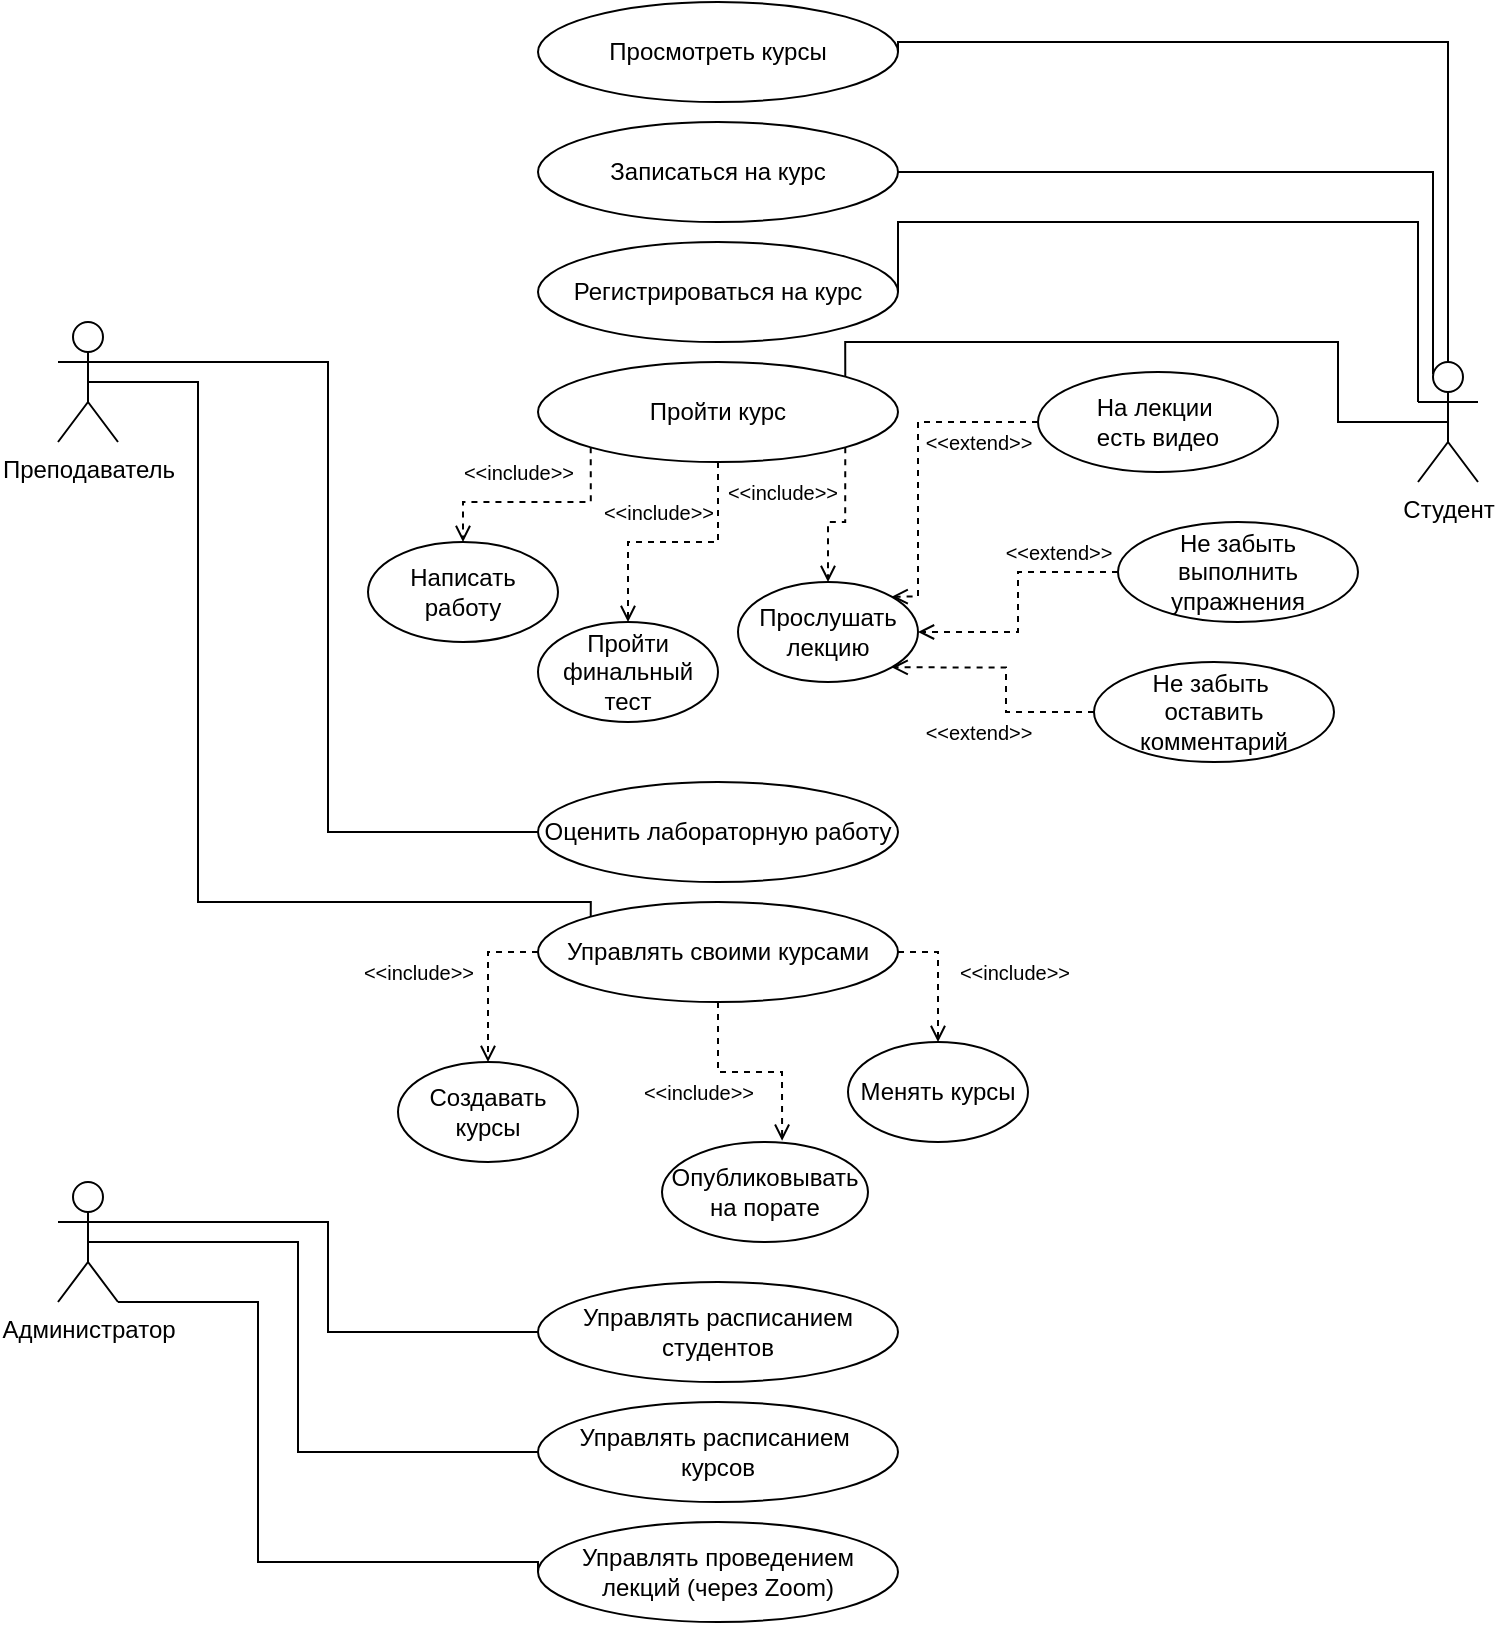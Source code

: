 <mxfile version="24.2.2" type="github">
  <diagram name="Страница — 1" id="EhdKAmUUQfMAOGvfoeuR">
    <mxGraphModel dx="1500" dy="796" grid="1" gridSize="10" guides="1" tooltips="1" connect="1" arrows="1" fold="1" page="1" pageScale="1" pageWidth="827" pageHeight="1169" math="0" shadow="0">
      <root>
        <mxCell id="0" />
        <mxCell id="1" parent="0" />
        <mxCell id="YTP0_nHM33J3wKFdDjfy-1" value="Просмотреть курсы" style="ellipse;whiteSpace=wrap;html=1;" vertex="1" parent="1">
          <mxGeometry x="300" y="120" width="180" height="50" as="geometry" />
        </mxCell>
        <mxCell id="YTP0_nHM33J3wKFdDjfy-3" value="Записаться на курс" style="ellipse;whiteSpace=wrap;html=1;" vertex="1" parent="1">
          <mxGeometry x="300" y="180" width="180" height="50" as="geometry" />
        </mxCell>
        <mxCell id="YTP0_nHM33J3wKFdDjfy-4" value="Регистрироваться на курс" style="ellipse;whiteSpace=wrap;html=1;" vertex="1" parent="1">
          <mxGeometry x="300" y="240" width="180" height="50" as="geometry" />
        </mxCell>
        <mxCell id="YTP0_nHM33J3wKFdDjfy-10" style="edgeStyle=orthogonalEdgeStyle;rounded=0;orthogonalLoop=1;jettySize=auto;html=1;exitX=0.5;exitY=1;exitDx=0;exitDy=0;entryX=0.5;entryY=0;entryDx=0;entryDy=0;endArrow=open;endFill=0;dashed=1;" edge="1" parent="1" source="YTP0_nHM33J3wKFdDjfy-5" target="YTP0_nHM33J3wKFdDjfy-9">
          <mxGeometry relative="1" as="geometry" />
        </mxCell>
        <mxCell id="YTP0_nHM33J3wKFdDjfy-12" style="edgeStyle=orthogonalEdgeStyle;rounded=0;orthogonalLoop=1;jettySize=auto;html=1;exitX=1;exitY=1;exitDx=0;exitDy=0;endArrow=open;endFill=0;dashed=1;" edge="1" parent="1" source="YTP0_nHM33J3wKFdDjfy-5" target="YTP0_nHM33J3wKFdDjfy-11">
          <mxGeometry relative="1" as="geometry" />
        </mxCell>
        <mxCell id="YTP0_nHM33J3wKFdDjfy-55" style="edgeStyle=orthogonalEdgeStyle;rounded=0;orthogonalLoop=1;jettySize=auto;html=1;exitX=0;exitY=1;exitDx=0;exitDy=0;entryX=0.5;entryY=0;entryDx=0;entryDy=0;endArrow=open;endFill=0;dashed=1;" edge="1" parent="1" source="YTP0_nHM33J3wKFdDjfy-5" target="YTP0_nHM33J3wKFdDjfy-8">
          <mxGeometry relative="1" as="geometry" />
        </mxCell>
        <mxCell id="YTP0_nHM33J3wKFdDjfy-5" value="Пройти курс" style="ellipse;whiteSpace=wrap;html=1;" vertex="1" parent="1">
          <mxGeometry x="300" y="300" width="180" height="50" as="geometry" />
        </mxCell>
        <mxCell id="YTP0_nHM33J3wKFdDjfy-8" value="Написать работу" style="ellipse;whiteSpace=wrap;html=1;" vertex="1" parent="1">
          <mxGeometry x="215" y="390" width="95" height="50" as="geometry" />
        </mxCell>
        <mxCell id="YTP0_nHM33J3wKFdDjfy-9" value="Пройти финальный тест" style="ellipse;whiteSpace=wrap;html=1;" vertex="1" parent="1">
          <mxGeometry x="300" y="430" width="90" height="50" as="geometry" />
        </mxCell>
        <mxCell id="YTP0_nHM33J3wKFdDjfy-11" value="Прослушать лекцию" style="ellipse;whiteSpace=wrap;html=1;" vertex="1" parent="1">
          <mxGeometry x="400" y="410" width="90" height="50" as="geometry" />
        </mxCell>
        <mxCell id="YTP0_nHM33J3wKFdDjfy-16" style="edgeStyle=orthogonalEdgeStyle;rounded=0;orthogonalLoop=1;jettySize=auto;html=1;exitX=0;exitY=0.5;exitDx=0;exitDy=0;entryX=1;entryY=0;entryDx=0;entryDy=0;endArrow=open;endFill=0;dashed=1;" edge="1" parent="1" source="YTP0_nHM33J3wKFdDjfy-13" target="YTP0_nHM33J3wKFdDjfy-11">
          <mxGeometry relative="1" as="geometry">
            <Array as="points">
              <mxPoint x="490" y="330" />
              <mxPoint x="490" y="417" />
            </Array>
          </mxGeometry>
        </mxCell>
        <mxCell id="YTP0_nHM33J3wKFdDjfy-13" value="На лекции&amp;nbsp;&lt;div&gt;есть видео&lt;/div&gt;" style="ellipse;whiteSpace=wrap;html=1;" vertex="1" parent="1">
          <mxGeometry x="550" y="305" width="120" height="50" as="geometry" />
        </mxCell>
        <mxCell id="YTP0_nHM33J3wKFdDjfy-56" style="edgeStyle=orthogonalEdgeStyle;rounded=0;orthogonalLoop=1;jettySize=auto;html=1;exitX=0;exitY=0.5;exitDx=0;exitDy=0;entryX=1;entryY=0.5;entryDx=0;entryDy=0;endArrow=open;endFill=0;dashed=1;" edge="1" parent="1" source="YTP0_nHM33J3wKFdDjfy-14" target="YTP0_nHM33J3wKFdDjfy-11">
          <mxGeometry relative="1" as="geometry" />
        </mxCell>
        <mxCell id="YTP0_nHM33J3wKFdDjfy-14" value="Не забыть выполнить упражнения" style="ellipse;whiteSpace=wrap;html=1;" vertex="1" parent="1">
          <mxGeometry x="590" y="380" width="120" height="50" as="geometry" />
        </mxCell>
        <mxCell id="YTP0_nHM33J3wKFdDjfy-20" style="edgeStyle=orthogonalEdgeStyle;rounded=0;orthogonalLoop=1;jettySize=auto;html=1;exitX=0;exitY=0.5;exitDx=0;exitDy=0;entryX=1;entryY=1;entryDx=0;entryDy=0;endArrow=open;endFill=0;dashed=1;" edge="1" parent="1" source="YTP0_nHM33J3wKFdDjfy-15" target="YTP0_nHM33J3wKFdDjfy-11">
          <mxGeometry relative="1" as="geometry" />
        </mxCell>
        <mxCell id="YTP0_nHM33J3wKFdDjfy-15" value="Не забыть&amp;nbsp;&lt;div&gt;оставить комментарий&lt;/div&gt;" style="ellipse;whiteSpace=wrap;html=1;" vertex="1" parent="1">
          <mxGeometry x="578" y="450" width="120" height="50" as="geometry" />
        </mxCell>
        <mxCell id="YTP0_nHM33J3wKFdDjfy-22" value="&lt;font style=&quot;font-size: 10px;&quot;&gt;&amp;lt;&amp;lt;extend&amp;gt;&amp;gt;&lt;/font&gt;" style="text;html=1;align=center;verticalAlign=middle;resizable=0;points=[];autosize=1;strokeColor=none;fillColor=none;" vertex="1" parent="1">
          <mxGeometry x="480" y="470" width="80" height="30" as="geometry" />
        </mxCell>
        <mxCell id="YTP0_nHM33J3wKFdDjfy-23" value="&lt;font style=&quot;font-size: 10px;&quot;&gt;&amp;lt;&amp;lt;extend&amp;gt;&amp;gt;&lt;/font&gt;" style="text;html=1;align=center;verticalAlign=middle;resizable=0;points=[];autosize=1;strokeColor=none;fillColor=none;" vertex="1" parent="1">
          <mxGeometry x="520" y="380" width="80" height="30" as="geometry" />
        </mxCell>
        <mxCell id="YTP0_nHM33J3wKFdDjfy-24" value="&lt;font style=&quot;font-size: 10px;&quot;&gt;&amp;lt;&amp;lt;extend&amp;gt;&amp;gt;&lt;/font&gt;" style="text;html=1;align=center;verticalAlign=middle;resizable=0;points=[];autosize=1;strokeColor=none;fillColor=none;" vertex="1" parent="1">
          <mxGeometry x="480" y="325" width="80" height="30" as="geometry" />
        </mxCell>
        <mxCell id="YTP0_nHM33J3wKFdDjfy-27" value="&lt;font style=&quot;font-size: 10px;&quot;&gt;&amp;lt;&amp;lt;include&amp;gt;&amp;gt;&lt;/font&gt;" style="text;html=1;align=center;verticalAlign=middle;resizable=0;points=[];autosize=1;strokeColor=none;fillColor=none;" vertex="1" parent="1">
          <mxGeometry x="320" y="360" width="80" height="30" as="geometry" />
        </mxCell>
        <mxCell id="YTP0_nHM33J3wKFdDjfy-28" value="&lt;font style=&quot;font-size: 10px;&quot;&gt;&amp;lt;&amp;lt;include&amp;gt;&amp;gt;&lt;/font&gt;" style="text;html=1;align=center;verticalAlign=middle;resizable=0;points=[];autosize=1;strokeColor=none;fillColor=none;" vertex="1" parent="1">
          <mxGeometry x="250" y="340" width="80" height="30" as="geometry" />
        </mxCell>
        <mxCell id="YTP0_nHM33J3wKFdDjfy-29" value="&lt;font style=&quot;font-size: 10px;&quot;&gt;&amp;lt;&amp;lt;include&amp;gt;&amp;gt;&lt;/font&gt;" style="text;html=1;align=center;verticalAlign=middle;resizable=0;points=[];autosize=1;strokeColor=none;fillColor=none;" vertex="1" parent="1">
          <mxGeometry x="382" y="350" width="80" height="30" as="geometry" />
        </mxCell>
        <mxCell id="YTP0_nHM33J3wKFdDjfy-35" style="edgeStyle=orthogonalEdgeStyle;rounded=0;orthogonalLoop=1;jettySize=auto;html=1;exitX=0.25;exitY=0.1;exitDx=0;exitDy=0;exitPerimeter=0;entryX=1;entryY=0.5;entryDx=0;entryDy=0;endArrow=none;endFill=0;" edge="1" parent="1" source="YTP0_nHM33J3wKFdDjfy-30" target="YTP0_nHM33J3wKFdDjfy-3">
          <mxGeometry relative="1" as="geometry">
            <Array as="points">
              <mxPoint x="748" y="205" />
            </Array>
          </mxGeometry>
        </mxCell>
        <mxCell id="YTP0_nHM33J3wKFdDjfy-36" style="edgeStyle=orthogonalEdgeStyle;rounded=0;orthogonalLoop=1;jettySize=auto;html=1;exitX=0;exitY=0.333;exitDx=0;exitDy=0;exitPerimeter=0;entryX=1;entryY=0.5;entryDx=0;entryDy=0;endArrow=none;endFill=0;" edge="1" parent="1" source="YTP0_nHM33J3wKFdDjfy-30" target="YTP0_nHM33J3wKFdDjfy-4">
          <mxGeometry relative="1" as="geometry">
            <Array as="points">
              <mxPoint x="740" y="230" />
              <mxPoint x="480" y="230" />
            </Array>
          </mxGeometry>
        </mxCell>
        <mxCell id="YTP0_nHM33J3wKFdDjfy-38" style="edgeStyle=orthogonalEdgeStyle;rounded=0;orthogonalLoop=1;jettySize=auto;html=1;exitX=0.5;exitY=0.5;exitDx=0;exitDy=0;exitPerimeter=0;entryX=1;entryY=0;entryDx=0;entryDy=0;endArrow=none;endFill=0;" edge="1" parent="1" source="YTP0_nHM33J3wKFdDjfy-30" target="YTP0_nHM33J3wKFdDjfy-5">
          <mxGeometry relative="1" as="geometry">
            <Array as="points">
              <mxPoint x="700" y="330" />
              <mxPoint x="700" y="290" />
              <mxPoint x="454" y="290" />
            </Array>
          </mxGeometry>
        </mxCell>
        <mxCell id="YTP0_nHM33J3wKFdDjfy-30" value="Студент" style="shape=umlActor;verticalLabelPosition=bottom;verticalAlign=top;html=1;outlineConnect=0;" vertex="1" parent="1">
          <mxGeometry x="740" y="300" width="30" height="60" as="geometry" />
        </mxCell>
        <mxCell id="YTP0_nHM33J3wKFdDjfy-32" style="edgeStyle=orthogonalEdgeStyle;rounded=0;orthogonalLoop=1;jettySize=auto;html=1;exitX=0.5;exitY=0;exitDx=0;exitDy=0;exitPerimeter=0;endArrow=none;endFill=0;entryX=1;entryY=0.5;entryDx=0;entryDy=0;" edge="1" parent="1" source="YTP0_nHM33J3wKFdDjfy-30" target="YTP0_nHM33J3wKFdDjfy-1">
          <mxGeometry relative="1" as="geometry">
            <mxPoint x="500" y="160" as="targetPoint" />
            <Array as="points">
              <mxPoint x="755" y="140" />
              <mxPoint x="480" y="140" />
            </Array>
          </mxGeometry>
        </mxCell>
        <mxCell id="YTP0_nHM33J3wKFdDjfy-52" style="edgeStyle=orthogonalEdgeStyle;rounded=0;orthogonalLoop=1;jettySize=auto;html=1;exitX=1;exitY=0.333;exitDx=0;exitDy=0;exitPerimeter=0;entryX=0;entryY=0.5;entryDx=0;entryDy=0;endArrow=none;endFill=0;" edge="1" parent="1" source="YTP0_nHM33J3wKFdDjfy-39" target="YTP0_nHM33J3wKFdDjfy-40">
          <mxGeometry relative="1" as="geometry" />
        </mxCell>
        <mxCell id="YTP0_nHM33J3wKFdDjfy-53" style="edgeStyle=orthogonalEdgeStyle;rounded=0;orthogonalLoop=1;jettySize=auto;html=1;exitX=0.5;exitY=0.5;exitDx=0;exitDy=0;exitPerimeter=0;entryX=0;entryY=0;entryDx=0;entryDy=0;endArrow=none;endFill=0;" edge="1" parent="1" source="YTP0_nHM33J3wKFdDjfy-39" target="YTP0_nHM33J3wKFdDjfy-41">
          <mxGeometry relative="1" as="geometry">
            <Array as="points">
              <mxPoint x="130" y="310" />
              <mxPoint x="130" y="570" />
              <mxPoint x="326" y="570" />
            </Array>
          </mxGeometry>
        </mxCell>
        <mxCell id="YTP0_nHM33J3wKFdDjfy-39" value="Преподаватель" style="shape=umlActor;verticalLabelPosition=bottom;verticalAlign=top;html=1;outlineConnect=0;" vertex="1" parent="1">
          <mxGeometry x="60" y="280" width="30" height="60" as="geometry" />
        </mxCell>
        <mxCell id="YTP0_nHM33J3wKFdDjfy-40" value="Оценить лабораторную работу" style="ellipse;whiteSpace=wrap;html=1;" vertex="1" parent="1">
          <mxGeometry x="300" y="510" width="180" height="50" as="geometry" />
        </mxCell>
        <mxCell id="YTP0_nHM33J3wKFdDjfy-46" style="edgeStyle=orthogonalEdgeStyle;rounded=0;orthogonalLoop=1;jettySize=auto;html=1;exitX=0;exitY=0.5;exitDx=0;exitDy=0;entryX=0.5;entryY=0;entryDx=0;entryDy=0;endArrow=open;endFill=0;dashed=1;" edge="1" parent="1" source="YTP0_nHM33J3wKFdDjfy-41" target="YTP0_nHM33J3wKFdDjfy-42">
          <mxGeometry relative="1" as="geometry" />
        </mxCell>
        <mxCell id="YTP0_nHM33J3wKFdDjfy-48" style="edgeStyle=orthogonalEdgeStyle;rounded=0;orthogonalLoop=1;jettySize=auto;html=1;exitX=1;exitY=0.5;exitDx=0;exitDy=0;entryX=0.5;entryY=0;entryDx=0;entryDy=0;endArrow=open;endFill=0;dashed=1;" edge="1" parent="1" source="YTP0_nHM33J3wKFdDjfy-41" target="YTP0_nHM33J3wKFdDjfy-45">
          <mxGeometry relative="1" as="geometry" />
        </mxCell>
        <mxCell id="YTP0_nHM33J3wKFdDjfy-41" value="Управлять своими курсами" style="ellipse;whiteSpace=wrap;html=1;" vertex="1" parent="1">
          <mxGeometry x="300" y="570" width="180" height="50" as="geometry" />
        </mxCell>
        <mxCell id="YTP0_nHM33J3wKFdDjfy-42" value="Создавать курсы&lt;span style=&quot;color: rgba(0, 0, 0, 0); font-family: monospace; font-size: 0px; text-align: start; text-wrap: nowrap;&quot;&gt;%3CmxGraphModel%3E%3Croot%3E%3CmxCell%20id%3D%220%22%2F%3E%3CmxCell%20id%3D%221%22%20parent%3D%220%22%2F%3E%3CmxCell%20id%3D%222%22%20value%3D%22%D0%9D%D0%B0%D0%BF%D0%B8%D1%81%D0%B0%D1%82%D1%8C%20%D1%80%D0%B0%D0%B1%D0%BE%D1%82%D1%83%22%20style%3D%22ellipse%3BwhiteSpace%3Dwrap%3Bhtml%3D1%3B%22%20vertex%3D%221%22%20parent%3D%221%22%3E%3CmxGeometry%20x%3D%22280%22%20y%3D%22400%22%20width%3D%2290%22%20height%3D%2250%22%20as%3D%22geometry%22%2F%3E%3C%2FmxCell%3E%3C%2Froot%3E%3C%2FmxGraphModel%3E&lt;/span&gt;" style="ellipse;whiteSpace=wrap;html=1;" vertex="1" parent="1">
          <mxGeometry x="230" y="650" width="90" height="50" as="geometry" />
        </mxCell>
        <mxCell id="YTP0_nHM33J3wKFdDjfy-43" value="Опубликовывать на порате" style="ellipse;whiteSpace=wrap;html=1;" vertex="1" parent="1">
          <mxGeometry x="362" y="690" width="103" height="50" as="geometry" />
        </mxCell>
        <mxCell id="YTP0_nHM33J3wKFdDjfy-45" value="Менять курсы" style="ellipse;whiteSpace=wrap;html=1;" vertex="1" parent="1">
          <mxGeometry x="455" y="640" width="90" height="50" as="geometry" />
        </mxCell>
        <mxCell id="YTP0_nHM33J3wKFdDjfy-47" style="edgeStyle=orthogonalEdgeStyle;rounded=0;orthogonalLoop=1;jettySize=auto;html=1;exitX=0.5;exitY=1;exitDx=0;exitDy=0;entryX=0.583;entryY=-0.012;entryDx=0;entryDy=0;entryPerimeter=0;endArrow=open;endFill=0;dashed=1;" edge="1" parent="1" source="YTP0_nHM33J3wKFdDjfy-41" target="YTP0_nHM33J3wKFdDjfy-43">
          <mxGeometry relative="1" as="geometry" />
        </mxCell>
        <mxCell id="YTP0_nHM33J3wKFdDjfy-49" value="&lt;font style=&quot;font-size: 10px;&quot;&gt;&amp;lt;&amp;lt;include&amp;gt;&amp;gt;&lt;/font&gt;" style="text;html=1;align=center;verticalAlign=middle;resizable=0;points=[];autosize=1;strokeColor=none;fillColor=none;" vertex="1" parent="1">
          <mxGeometry x="200" y="590" width="80" height="30" as="geometry" />
        </mxCell>
        <mxCell id="YTP0_nHM33J3wKFdDjfy-50" value="&lt;font style=&quot;font-size: 10px;&quot;&gt;&amp;lt;&amp;lt;include&amp;gt;&amp;gt;&lt;/font&gt;" style="text;html=1;align=center;verticalAlign=middle;resizable=0;points=[];autosize=1;strokeColor=none;fillColor=none;" vertex="1" parent="1">
          <mxGeometry x="340" y="650" width="80" height="30" as="geometry" />
        </mxCell>
        <mxCell id="YTP0_nHM33J3wKFdDjfy-51" value="&lt;font style=&quot;font-size: 10px;&quot;&gt;&amp;lt;&amp;lt;include&amp;gt;&amp;gt;&lt;/font&gt;" style="text;html=1;align=center;verticalAlign=middle;resizable=0;points=[];autosize=1;strokeColor=none;fillColor=none;" vertex="1" parent="1">
          <mxGeometry x="498" y="590" width="80" height="30" as="geometry" />
        </mxCell>
        <mxCell id="YTP0_nHM33J3wKFdDjfy-62" style="edgeStyle=orthogonalEdgeStyle;rounded=0;orthogonalLoop=1;jettySize=auto;html=1;exitX=1;exitY=0.333;exitDx=0;exitDy=0;exitPerimeter=0;entryX=0;entryY=0.5;entryDx=0;entryDy=0;endArrow=none;endFill=0;" edge="1" parent="1" source="YTP0_nHM33J3wKFdDjfy-57" target="YTP0_nHM33J3wKFdDjfy-59">
          <mxGeometry relative="1" as="geometry" />
        </mxCell>
        <mxCell id="YTP0_nHM33J3wKFdDjfy-64" style="edgeStyle=orthogonalEdgeStyle;rounded=0;orthogonalLoop=1;jettySize=auto;html=1;exitX=0.5;exitY=0.5;exitDx=0;exitDy=0;exitPerimeter=0;entryX=0;entryY=0.5;entryDx=0;entryDy=0;endArrow=none;endFill=0;" edge="1" parent="1" source="YTP0_nHM33J3wKFdDjfy-57" target="YTP0_nHM33J3wKFdDjfy-60">
          <mxGeometry relative="1" as="geometry">
            <Array as="points">
              <mxPoint x="180" y="740" />
              <mxPoint x="180" y="845" />
            </Array>
          </mxGeometry>
        </mxCell>
        <mxCell id="YTP0_nHM33J3wKFdDjfy-65" style="edgeStyle=orthogonalEdgeStyle;rounded=0;orthogonalLoop=1;jettySize=auto;html=1;exitX=1;exitY=1;exitDx=0;exitDy=0;exitPerimeter=0;entryX=0;entryY=0.5;entryDx=0;entryDy=0;endArrow=none;endFill=0;" edge="1" parent="1" source="YTP0_nHM33J3wKFdDjfy-57" target="YTP0_nHM33J3wKFdDjfy-61">
          <mxGeometry relative="1" as="geometry">
            <Array as="points">
              <mxPoint x="160" y="770" />
              <mxPoint x="160" y="900" />
              <mxPoint x="300" y="900" />
            </Array>
          </mxGeometry>
        </mxCell>
        <mxCell id="YTP0_nHM33J3wKFdDjfy-57" value="Администратор" style="shape=umlActor;verticalLabelPosition=bottom;verticalAlign=top;html=1;outlineConnect=0;" vertex="1" parent="1">
          <mxGeometry x="60" y="710" width="30" height="60" as="geometry" />
        </mxCell>
        <mxCell id="YTP0_nHM33J3wKFdDjfy-59" value="Управлять расписанием студентов" style="ellipse;whiteSpace=wrap;html=1;" vertex="1" parent="1">
          <mxGeometry x="300" y="760" width="180" height="50" as="geometry" />
        </mxCell>
        <mxCell id="YTP0_nHM33J3wKFdDjfy-60" value="Управлять расписанием&amp;nbsp;&lt;div&gt;курсов&lt;/div&gt;" style="ellipse;whiteSpace=wrap;html=1;" vertex="1" parent="1">
          <mxGeometry x="300" y="820" width="180" height="50" as="geometry" />
        </mxCell>
        <mxCell id="YTP0_nHM33J3wKFdDjfy-61" value="Управлять проведением&lt;div&gt;лекций (через Zoom)&lt;/div&gt;" style="ellipse;whiteSpace=wrap;html=1;" vertex="1" parent="1">
          <mxGeometry x="300" y="880" width="180" height="50" as="geometry" />
        </mxCell>
      </root>
    </mxGraphModel>
  </diagram>
</mxfile>
